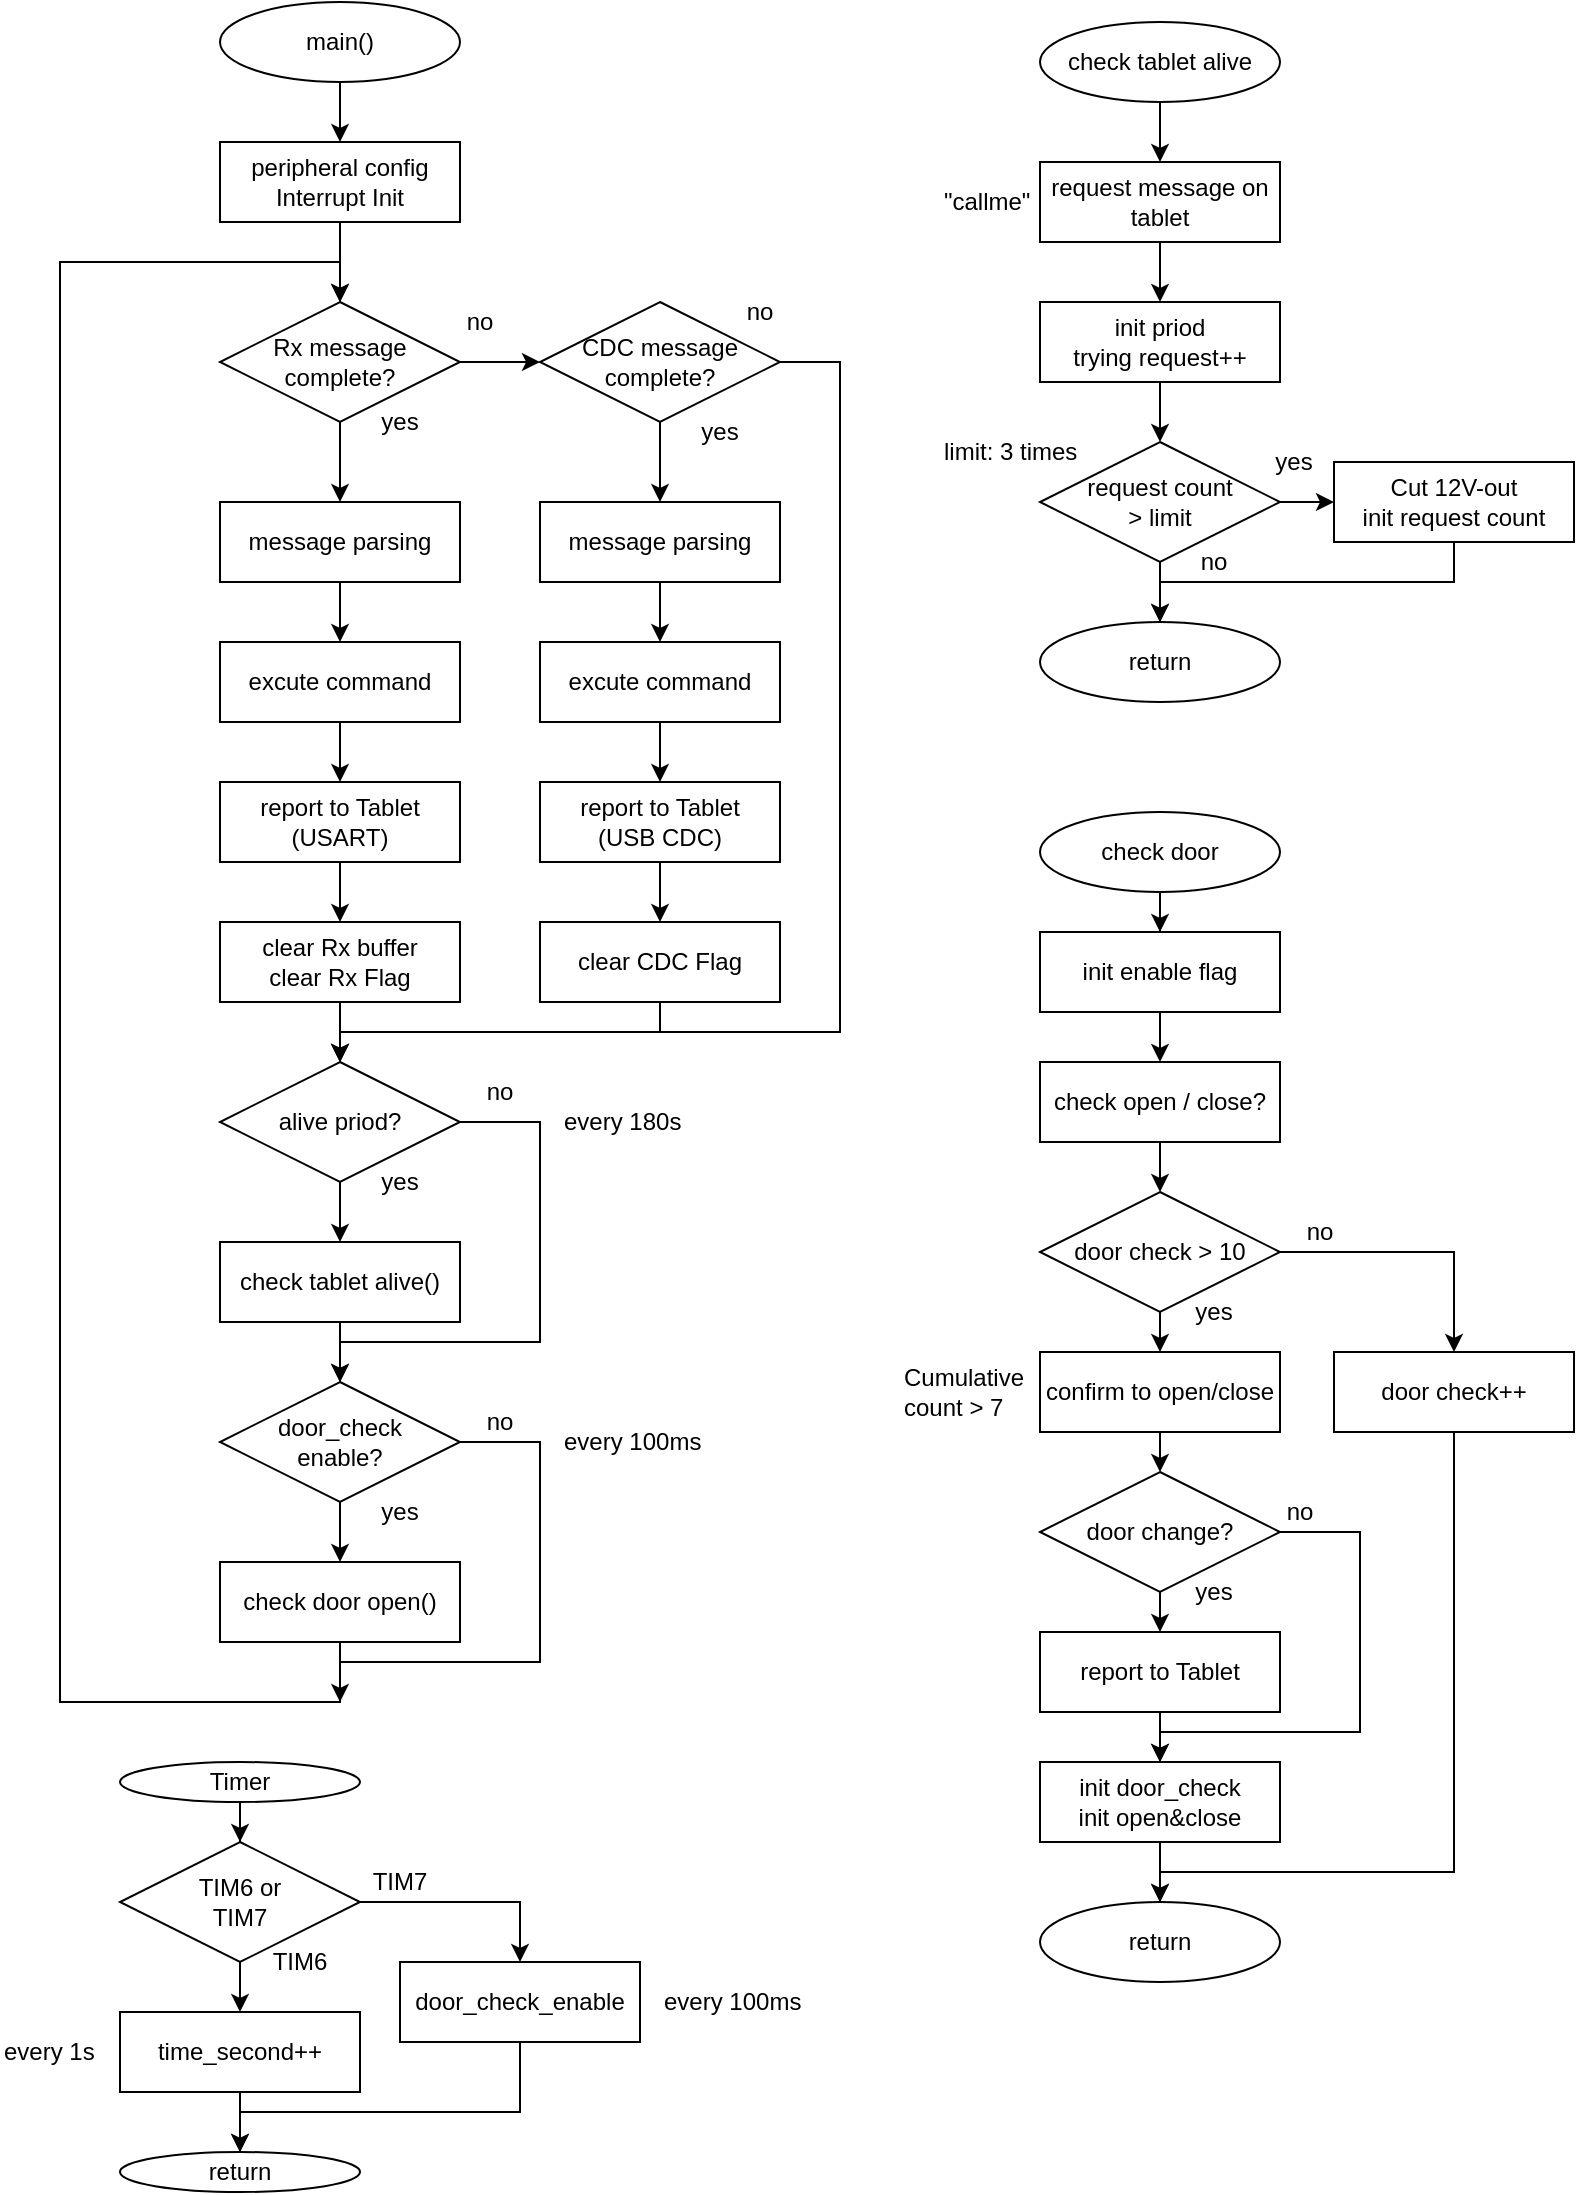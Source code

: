 <mxfile version="12.9.11" type="device"><diagram id="C5RBs43oDa-KdzZeNtuy" name="Page-1"><mxGraphModel dx="1422" dy="833" grid="1" gridSize="10" guides="1" tooltips="1" connect="1" arrows="1" fold="1" page="1" pageScale="1" pageWidth="827" pageHeight="1169" math="0" shadow="0"><root><mxCell id="WIyWlLk6GJQsqaUBKTNV-0"/><mxCell id="WIyWlLk6GJQsqaUBKTNV-1" parent="WIyWlLk6GJQsqaUBKTNV-0"/><mxCell id="1pIIXtpWvIznwaSQJ1Ie-8" style="edgeStyle=orthogonalEdgeStyle;rounded=0;orthogonalLoop=1;jettySize=auto;html=1;" parent="WIyWlLk6GJQsqaUBKTNV-1" source="1pIIXtpWvIznwaSQJ1Ie-1" target="1pIIXtpWvIznwaSQJ1Ie-3" edge="1"><mxGeometry relative="1" as="geometry"/></mxCell><mxCell id="1pIIXtpWvIznwaSQJ1Ie-1" value="main()" style="ellipse;whiteSpace=wrap;html=1;" parent="WIyWlLk6GJQsqaUBKTNV-1" vertex="1"><mxGeometry x="130" y="45" width="120" height="40" as="geometry"/></mxCell><mxCell id="1pIIXtpWvIznwaSQJ1Ie-2" value="" style="edgeStyle=orthogonalEdgeStyle;rounded=0;orthogonalLoop=1;jettySize=auto;html=1;" parent="WIyWlLk6GJQsqaUBKTNV-1" source="1pIIXtpWvIznwaSQJ1Ie-3" target="1pIIXtpWvIznwaSQJ1Ie-5" edge="1"><mxGeometry relative="1" as="geometry"/></mxCell><mxCell id="1pIIXtpWvIznwaSQJ1Ie-3" value="peripheral config&lt;br&gt;Interrupt Init" style="rounded=0;whiteSpace=wrap;html=1;" parent="WIyWlLk6GJQsqaUBKTNV-1" vertex="1"><mxGeometry x="130" y="115" width="120" height="40" as="geometry"/></mxCell><mxCell id="1pIIXtpWvIznwaSQJ1Ie-4" value="" style="edgeStyle=orthogonalEdgeStyle;rounded=0;orthogonalLoop=1;jettySize=auto;html=1;entryX=0.5;entryY=0;entryDx=0;entryDy=0;" parent="WIyWlLk6GJQsqaUBKTNV-1" source="1pIIXtpWvIznwaSQJ1Ie-5" target="1pIIXtpWvIznwaSQJ1Ie-9" edge="1"><mxGeometry relative="1" as="geometry"><mxPoint x="190.059" y="275.029" as="targetPoint"/></mxGeometry></mxCell><mxCell id="c2tWpAJuCB3_hQInEXdW-2" style="edgeStyle=orthogonalEdgeStyle;rounded=0;orthogonalLoop=1;jettySize=auto;html=1;entryX=0;entryY=0.5;entryDx=0;entryDy=0;" edge="1" parent="WIyWlLk6GJQsqaUBKTNV-1" source="1pIIXtpWvIznwaSQJ1Ie-5" target="c2tWpAJuCB3_hQInEXdW-0"><mxGeometry relative="1" as="geometry"/></mxCell><mxCell id="1pIIXtpWvIznwaSQJ1Ie-5" value="Rx message&lt;br&gt;complete?" style="rhombus;whiteSpace=wrap;html=1;" parent="WIyWlLk6GJQsqaUBKTNV-1" vertex="1"><mxGeometry x="130" y="195" width="120" height="60" as="geometry"/></mxCell><mxCell id="1pIIXtpWvIznwaSQJ1Ie-6" value="no" style="text;html=1;strokeColor=none;fillColor=none;align=center;verticalAlign=middle;whiteSpace=wrap;rounded=0;" parent="WIyWlLk6GJQsqaUBKTNV-1" vertex="1"><mxGeometry x="240" y="195" width="40" height="20" as="geometry"/></mxCell><mxCell id="1pIIXtpWvIznwaSQJ1Ie-7" value="yes" style="text;html=1;strokeColor=none;fillColor=none;align=center;verticalAlign=middle;whiteSpace=wrap;rounded=0;" parent="WIyWlLk6GJQsqaUBKTNV-1" vertex="1"><mxGeometry x="200" y="245" width="40" height="20" as="geometry"/></mxCell><mxCell id="1pIIXtpWvIznwaSQJ1Ie-14" style="edgeStyle=orthogonalEdgeStyle;rounded=0;orthogonalLoop=1;jettySize=auto;html=1;entryX=0.5;entryY=0;entryDx=0;entryDy=0;" parent="WIyWlLk6GJQsqaUBKTNV-1" source="1pIIXtpWvIznwaSQJ1Ie-9" target="1pIIXtpWvIznwaSQJ1Ie-15" edge="1"><mxGeometry relative="1" as="geometry"><mxPoint x="190" y="365" as="targetPoint"/></mxGeometry></mxCell><mxCell id="1pIIXtpWvIznwaSQJ1Ie-9" value="message parsing" style="rounded=0;whiteSpace=wrap;html=1;" parent="WIyWlLk6GJQsqaUBKTNV-1" vertex="1"><mxGeometry x="130" y="295" width="120" height="40" as="geometry"/></mxCell><mxCell id="1pIIXtpWvIznwaSQJ1Ie-19" style="edgeStyle=orthogonalEdgeStyle;rounded=0;orthogonalLoop=1;jettySize=auto;html=1;entryX=0.5;entryY=0;entryDx=0;entryDy=0;" parent="WIyWlLk6GJQsqaUBKTNV-1" source="1pIIXtpWvIznwaSQJ1Ie-15" target="1pIIXtpWvIznwaSQJ1Ie-16" edge="1"><mxGeometry relative="1" as="geometry"/></mxCell><mxCell id="1pIIXtpWvIznwaSQJ1Ie-15" value="excute command" style="rounded=0;whiteSpace=wrap;html=1;" parent="WIyWlLk6GJQsqaUBKTNV-1" vertex="1"><mxGeometry x="130" y="365" width="120" height="40" as="geometry"/></mxCell><mxCell id="1pIIXtpWvIznwaSQJ1Ie-20" style="edgeStyle=orthogonalEdgeStyle;rounded=0;orthogonalLoop=1;jettySize=auto;html=1;exitX=0.5;exitY=1;exitDx=0;exitDy=0;entryX=0.5;entryY=0;entryDx=0;entryDy=0;" parent="WIyWlLk6GJQsqaUBKTNV-1" source="1pIIXtpWvIznwaSQJ1Ie-16" target="1pIIXtpWvIznwaSQJ1Ie-17" edge="1"><mxGeometry relative="1" as="geometry"/></mxCell><mxCell id="1pIIXtpWvIznwaSQJ1Ie-16" value="report to Tablet&lt;br&gt;(USART)" style="rounded=0;whiteSpace=wrap;html=1;" parent="WIyWlLk6GJQsqaUBKTNV-1" vertex="1"><mxGeometry x="130" y="435" width="120" height="40" as="geometry"/></mxCell><mxCell id="1pIIXtpWvIznwaSQJ1Ie-24" style="edgeStyle=orthogonalEdgeStyle;rounded=0;orthogonalLoop=1;jettySize=auto;html=1;entryX=0.5;entryY=0;entryDx=0;entryDy=0;" parent="WIyWlLk6GJQsqaUBKTNV-1" source="1pIIXtpWvIznwaSQJ1Ie-17" target="1pIIXtpWvIznwaSQJ1Ie-21" edge="1"><mxGeometry relative="1" as="geometry"/></mxCell><mxCell id="1pIIXtpWvIznwaSQJ1Ie-17" value="clear Rx buffer&lt;br&gt;clear Rx Flag" style="rounded=0;whiteSpace=wrap;html=1;" parent="WIyWlLk6GJQsqaUBKTNV-1" vertex="1"><mxGeometry x="130" y="505" width="120" height="40" as="geometry"/></mxCell><mxCell id="1pIIXtpWvIznwaSQJ1Ie-25" style="edgeStyle=orthogonalEdgeStyle;rounded=0;orthogonalLoop=1;jettySize=auto;html=1;entryX=0.5;entryY=0;entryDx=0;entryDy=0;" parent="WIyWlLk6GJQsqaUBKTNV-1" source="1pIIXtpWvIznwaSQJ1Ie-21" target="1pIIXtpWvIznwaSQJ1Ie-22" edge="1"><mxGeometry relative="1" as="geometry"/></mxCell><mxCell id="1pIIXtpWvIznwaSQJ1Ie-32" style="edgeStyle=orthogonalEdgeStyle;rounded=0;orthogonalLoop=1;jettySize=auto;html=1;entryX=0.5;entryY=0;entryDx=0;entryDy=0;" parent="WIyWlLk6GJQsqaUBKTNV-1" source="1pIIXtpWvIznwaSQJ1Ie-21" target="1pIIXtpWvIznwaSQJ1Ie-26" edge="1"><mxGeometry relative="1" as="geometry"><Array as="points"><mxPoint x="290" y="605"/><mxPoint x="290" y="715"/><mxPoint x="190" y="715"/></Array></mxGeometry></mxCell><mxCell id="1pIIXtpWvIznwaSQJ1Ie-21" value="alive priod?" style="rhombus;whiteSpace=wrap;html=1;" parent="WIyWlLk6GJQsqaUBKTNV-1" vertex="1"><mxGeometry x="130" y="575" width="120" height="60" as="geometry"/></mxCell><mxCell id="1pIIXtpWvIznwaSQJ1Ie-28" style="edgeStyle=orthogonalEdgeStyle;rounded=0;orthogonalLoop=1;jettySize=auto;html=1;entryX=0.5;entryY=0;entryDx=0;entryDy=0;" parent="WIyWlLk6GJQsqaUBKTNV-1" source="1pIIXtpWvIznwaSQJ1Ie-22" target="1pIIXtpWvIznwaSQJ1Ie-26" edge="1"><mxGeometry relative="1" as="geometry"/></mxCell><mxCell id="1pIIXtpWvIznwaSQJ1Ie-22" value="check tablet alive()" style="rounded=0;whiteSpace=wrap;html=1;" parent="WIyWlLk6GJQsqaUBKTNV-1" vertex="1"><mxGeometry x="130" y="665" width="120" height="40" as="geometry"/></mxCell><mxCell id="1pIIXtpWvIznwaSQJ1Ie-29" style="edgeStyle=orthogonalEdgeStyle;rounded=0;orthogonalLoop=1;jettySize=auto;html=1;entryX=0.5;entryY=0;entryDx=0;entryDy=0;" parent="WIyWlLk6GJQsqaUBKTNV-1" source="1pIIXtpWvIznwaSQJ1Ie-26" target="1pIIXtpWvIznwaSQJ1Ie-27" edge="1"><mxGeometry relative="1" as="geometry"/></mxCell><mxCell id="1pIIXtpWvIznwaSQJ1Ie-34" style="edgeStyle=orthogonalEdgeStyle;rounded=0;orthogonalLoop=1;jettySize=auto;html=1;" parent="WIyWlLk6GJQsqaUBKTNV-1" source="1pIIXtpWvIznwaSQJ1Ie-26" edge="1"><mxGeometry relative="1" as="geometry"><mxPoint x="190" y="895" as="targetPoint"/><Array as="points"><mxPoint x="290" y="765"/><mxPoint x="290" y="875"/><mxPoint x="190" y="875"/></Array></mxGeometry></mxCell><mxCell id="1pIIXtpWvIznwaSQJ1Ie-26" value="door_check&lt;br&gt;enable?" style="rhombus;whiteSpace=wrap;html=1;" parent="WIyWlLk6GJQsqaUBKTNV-1" vertex="1"><mxGeometry x="130" y="735" width="120" height="60" as="geometry"/></mxCell><mxCell id="1pIIXtpWvIznwaSQJ1Ie-33" style="edgeStyle=orthogonalEdgeStyle;rounded=0;orthogonalLoop=1;jettySize=auto;html=1;entryX=0.5;entryY=0;entryDx=0;entryDy=0;" parent="WIyWlLk6GJQsqaUBKTNV-1" source="1pIIXtpWvIznwaSQJ1Ie-27" target="1pIIXtpWvIznwaSQJ1Ie-5" edge="1"><mxGeometry relative="1" as="geometry"><Array as="points"><mxPoint x="190" y="895"/><mxPoint x="50" y="895"/><mxPoint x="50" y="175"/><mxPoint x="190" y="175"/></Array></mxGeometry></mxCell><mxCell id="1pIIXtpWvIznwaSQJ1Ie-27" value="check door open()" style="rounded=0;whiteSpace=wrap;html=1;" parent="WIyWlLk6GJQsqaUBKTNV-1" vertex="1"><mxGeometry x="130" y="825" width="120" height="40" as="geometry"/></mxCell><mxCell id="1pIIXtpWvIznwaSQJ1Ie-38" value="yes" style="text;html=1;strokeColor=none;fillColor=none;align=center;verticalAlign=middle;whiteSpace=wrap;rounded=0;" parent="WIyWlLk6GJQsqaUBKTNV-1" vertex="1"><mxGeometry x="200" y="625" width="40" height="20" as="geometry"/></mxCell><mxCell id="1pIIXtpWvIznwaSQJ1Ie-39" value="yes" style="text;html=1;strokeColor=none;fillColor=none;align=center;verticalAlign=middle;whiteSpace=wrap;rounded=0;" parent="WIyWlLk6GJQsqaUBKTNV-1" vertex="1"><mxGeometry x="200" y="790" width="40" height="20" as="geometry"/></mxCell><mxCell id="1pIIXtpWvIznwaSQJ1Ie-40" value="no" style="text;html=1;strokeColor=none;fillColor=none;align=center;verticalAlign=middle;whiteSpace=wrap;rounded=0;" parent="WIyWlLk6GJQsqaUBKTNV-1" vertex="1"><mxGeometry x="250" y="580" width="40" height="20" as="geometry"/></mxCell><mxCell id="1pIIXtpWvIznwaSQJ1Ie-41" value="no" style="text;html=1;strokeColor=none;fillColor=none;align=center;verticalAlign=middle;whiteSpace=wrap;rounded=0;" parent="WIyWlLk6GJQsqaUBKTNV-1" vertex="1"><mxGeometry x="250" y="745" width="40" height="20" as="geometry"/></mxCell><mxCell id="1pIIXtpWvIznwaSQJ1Ie-43" value="every 180s" style="text;html=1;strokeColor=none;fillColor=none;align=left;verticalAlign=middle;whiteSpace=wrap;rounded=0;" parent="WIyWlLk6GJQsqaUBKTNV-1" vertex="1"><mxGeometry x="300" y="585" width="70" height="40" as="geometry"/></mxCell><mxCell id="1pIIXtpWvIznwaSQJ1Ie-44" value="every 100ms" style="text;html=1;strokeColor=none;fillColor=none;align=left;verticalAlign=middle;whiteSpace=wrap;rounded=0;" parent="WIyWlLk6GJQsqaUBKTNV-1" vertex="1"><mxGeometry x="300" y="745" width="80" height="40" as="geometry"/></mxCell><mxCell id="1pIIXtpWvIznwaSQJ1Ie-53" style="edgeStyle=orthogonalEdgeStyle;rounded=0;orthogonalLoop=1;jettySize=auto;html=1;entryX=0.5;entryY=0;entryDx=0;entryDy=0;" parent="WIyWlLk6GJQsqaUBKTNV-1" source="1pIIXtpWvIznwaSQJ1Ie-45" target="1pIIXtpWvIznwaSQJ1Ie-46" edge="1"><mxGeometry relative="1" as="geometry"/></mxCell><mxCell id="1pIIXtpWvIznwaSQJ1Ie-45" value="check tablet alive" style="ellipse;whiteSpace=wrap;html=1;" parent="WIyWlLk6GJQsqaUBKTNV-1" vertex="1"><mxGeometry x="540" y="55" width="120" height="40" as="geometry"/></mxCell><mxCell id="1pIIXtpWvIznwaSQJ1Ie-54" style="edgeStyle=orthogonalEdgeStyle;rounded=0;orthogonalLoop=1;jettySize=auto;html=1;entryX=0.5;entryY=0;entryDx=0;entryDy=0;" parent="WIyWlLk6GJQsqaUBKTNV-1" source="1pIIXtpWvIznwaSQJ1Ie-46" target="1pIIXtpWvIznwaSQJ1Ie-47" edge="1"><mxGeometry relative="1" as="geometry"/></mxCell><mxCell id="1pIIXtpWvIznwaSQJ1Ie-46" value="request message on tablet" style="rounded=0;whiteSpace=wrap;html=1;" parent="WIyWlLk6GJQsqaUBKTNV-1" vertex="1"><mxGeometry x="540" y="125" width="120" height="40" as="geometry"/></mxCell><mxCell id="1pIIXtpWvIznwaSQJ1Ie-55" style="edgeStyle=orthogonalEdgeStyle;rounded=0;orthogonalLoop=1;jettySize=auto;html=1;entryX=0.5;entryY=0;entryDx=0;entryDy=0;" parent="WIyWlLk6GJQsqaUBKTNV-1" source="1pIIXtpWvIznwaSQJ1Ie-47" target="1pIIXtpWvIznwaSQJ1Ie-48" edge="1"><mxGeometry relative="1" as="geometry"/></mxCell><mxCell id="1pIIXtpWvIznwaSQJ1Ie-47" value="init priod&lt;br&gt;trying request++" style="rounded=0;whiteSpace=wrap;html=1;" parent="WIyWlLk6GJQsqaUBKTNV-1" vertex="1"><mxGeometry x="540" y="195" width="120" height="40" as="geometry"/></mxCell><mxCell id="1pIIXtpWvIznwaSQJ1Ie-56" style="edgeStyle=orthogonalEdgeStyle;rounded=0;orthogonalLoop=1;jettySize=auto;html=1;entryX=0.5;entryY=0;entryDx=0;entryDy=0;" parent="WIyWlLk6GJQsqaUBKTNV-1" source="1pIIXtpWvIznwaSQJ1Ie-48" target="1pIIXtpWvIznwaSQJ1Ie-52" edge="1"><mxGeometry relative="1" as="geometry"/></mxCell><mxCell id="1pIIXtpWvIznwaSQJ1Ie-57" style="edgeStyle=orthogonalEdgeStyle;rounded=0;orthogonalLoop=1;jettySize=auto;html=1;entryX=0;entryY=0.5;entryDx=0;entryDy=0;" parent="WIyWlLk6GJQsqaUBKTNV-1" source="1pIIXtpWvIznwaSQJ1Ie-48" target="1pIIXtpWvIznwaSQJ1Ie-49" edge="1"><mxGeometry relative="1" as="geometry"/></mxCell><mxCell id="1pIIXtpWvIznwaSQJ1Ie-48" value="request count&lt;br&gt;&amp;gt; limit" style="rhombus;whiteSpace=wrap;html=1;" parent="WIyWlLk6GJQsqaUBKTNV-1" vertex="1"><mxGeometry x="540" y="265" width="120" height="60" as="geometry"/></mxCell><mxCell id="1pIIXtpWvIznwaSQJ1Ie-58" style="edgeStyle=orthogonalEdgeStyle;rounded=0;orthogonalLoop=1;jettySize=auto;html=1;" parent="WIyWlLk6GJQsqaUBKTNV-1" source="1pIIXtpWvIznwaSQJ1Ie-49" target="1pIIXtpWvIznwaSQJ1Ie-52" edge="1"><mxGeometry relative="1" as="geometry"><Array as="points"><mxPoint x="747" y="335"/><mxPoint x="600" y="335"/></Array></mxGeometry></mxCell><mxCell id="1pIIXtpWvIznwaSQJ1Ie-49" value="Cut 12V-out&lt;br&gt;init request count" style="rounded=0;whiteSpace=wrap;html=1;" parent="WIyWlLk6GJQsqaUBKTNV-1" vertex="1"><mxGeometry x="687" y="275" width="120" height="40" as="geometry"/></mxCell><mxCell id="1pIIXtpWvIznwaSQJ1Ie-52" value="return" style="ellipse;whiteSpace=wrap;html=1;" parent="WIyWlLk6GJQsqaUBKTNV-1" vertex="1"><mxGeometry x="540" y="355" width="120" height="40" as="geometry"/></mxCell><mxCell id="1pIIXtpWvIznwaSQJ1Ie-59" value="yes" style="text;html=1;strokeColor=none;fillColor=none;align=center;verticalAlign=middle;whiteSpace=wrap;rounded=0;" parent="WIyWlLk6GJQsqaUBKTNV-1" vertex="1"><mxGeometry x="647" y="265" width="40" height="20" as="geometry"/></mxCell><mxCell id="1pIIXtpWvIznwaSQJ1Ie-60" value="no" style="text;html=1;strokeColor=none;fillColor=none;align=center;verticalAlign=middle;whiteSpace=wrap;rounded=0;" parent="WIyWlLk6GJQsqaUBKTNV-1" vertex="1"><mxGeometry x="607" y="315" width="40" height="20" as="geometry"/></mxCell><mxCell id="1pIIXtpWvIznwaSQJ1Ie-66" style="edgeStyle=orthogonalEdgeStyle;rounded=0;orthogonalLoop=1;jettySize=auto;html=1;entryX=0.5;entryY=0;entryDx=0;entryDy=0;" parent="WIyWlLk6GJQsqaUBKTNV-1" source="1pIIXtpWvIznwaSQJ1Ie-61" target="1pIIXtpWvIznwaSQJ1Ie-62" edge="1"><mxGeometry relative="1" as="geometry"/></mxCell><mxCell id="1pIIXtpWvIznwaSQJ1Ie-61" value="check door" style="ellipse;whiteSpace=wrap;html=1;" parent="WIyWlLk6GJQsqaUBKTNV-1" vertex="1"><mxGeometry x="540" y="450" width="120" height="40" as="geometry"/></mxCell><mxCell id="1pIIXtpWvIznwaSQJ1Ie-67" style="edgeStyle=orthogonalEdgeStyle;rounded=0;orthogonalLoop=1;jettySize=auto;html=1;entryX=0.5;entryY=0;entryDx=0;entryDy=0;" parent="WIyWlLk6GJQsqaUBKTNV-1" source="1pIIXtpWvIznwaSQJ1Ie-62" edge="1"><mxGeometry relative="1" as="geometry"><mxPoint x="600" y="575" as="targetPoint"/></mxGeometry></mxCell><mxCell id="1pIIXtpWvIznwaSQJ1Ie-62" value="init enable flag" style="rounded=0;whiteSpace=wrap;html=1;" parent="WIyWlLk6GJQsqaUBKTNV-1" vertex="1"><mxGeometry x="540" y="510" width="120" height="40" as="geometry"/></mxCell><mxCell id="1pIIXtpWvIznwaSQJ1Ie-85" style="edgeStyle=orthogonalEdgeStyle;rounded=0;orthogonalLoop=1;jettySize=auto;html=1;exitX=0.5;exitY=1;exitDx=0;exitDy=0;entryX=0.5;entryY=0;entryDx=0;entryDy=0;" parent="WIyWlLk6GJQsqaUBKTNV-1" source="1pIIXtpWvIznwaSQJ1Ie-72" target="1pIIXtpWvIznwaSQJ1Ie-73" edge="1"><mxGeometry relative="1" as="geometry"/></mxCell><mxCell id="1pIIXtpWvIznwaSQJ1Ie-92" style="edgeStyle=orthogonalEdgeStyle;rounded=0;orthogonalLoop=1;jettySize=auto;html=1;" parent="WIyWlLk6GJQsqaUBKTNV-1" source="1pIIXtpWvIznwaSQJ1Ie-72" target="1pIIXtpWvIznwaSQJ1Ie-91" edge="1"><mxGeometry relative="1" as="geometry"/></mxCell><mxCell id="1pIIXtpWvIznwaSQJ1Ie-72" value="door check &amp;gt; 10" style="rhombus;whiteSpace=wrap;html=1;" parent="WIyWlLk6GJQsqaUBKTNV-1" vertex="1"><mxGeometry x="540" y="640" width="120" height="60" as="geometry"/></mxCell><mxCell id="1pIIXtpWvIznwaSQJ1Ie-86" style="edgeStyle=orthogonalEdgeStyle;rounded=0;orthogonalLoop=1;jettySize=auto;html=1;exitX=0.5;exitY=1;exitDx=0;exitDy=0;entryX=0.5;entryY=0;entryDx=0;entryDy=0;" parent="WIyWlLk6GJQsqaUBKTNV-1" source="1pIIXtpWvIznwaSQJ1Ie-73" target="1pIIXtpWvIznwaSQJ1Ie-82" edge="1"><mxGeometry relative="1" as="geometry"/></mxCell><mxCell id="1pIIXtpWvIznwaSQJ1Ie-73" value="confirm to open/close" style="rounded=0;whiteSpace=wrap;html=1;" parent="WIyWlLk6GJQsqaUBKTNV-1" vertex="1"><mxGeometry x="540" y="720" width="120" height="40" as="geometry"/></mxCell><mxCell id="1pIIXtpWvIznwaSQJ1Ie-84" style="edgeStyle=orthogonalEdgeStyle;rounded=0;orthogonalLoop=1;jettySize=auto;html=1;entryX=0.5;entryY=0;entryDx=0;entryDy=0;" parent="WIyWlLk6GJQsqaUBKTNV-1" source="1pIIXtpWvIznwaSQJ1Ie-81" target="1pIIXtpWvIznwaSQJ1Ie-72" edge="1"><mxGeometry relative="1" as="geometry"/></mxCell><mxCell id="1pIIXtpWvIznwaSQJ1Ie-81" value="check open / close?" style="rounded=0;whiteSpace=wrap;html=1;" parent="WIyWlLk6GJQsqaUBKTNV-1" vertex="1"><mxGeometry x="540" y="575" width="120" height="40" as="geometry"/></mxCell><mxCell id="1pIIXtpWvIznwaSQJ1Ie-87" style="edgeStyle=orthogonalEdgeStyle;rounded=0;orthogonalLoop=1;jettySize=auto;html=1;exitX=0.5;exitY=1;exitDx=0;exitDy=0;entryX=0.5;entryY=0;entryDx=0;entryDy=0;" parent="WIyWlLk6GJQsqaUBKTNV-1" source="1pIIXtpWvIznwaSQJ1Ie-82" target="1pIIXtpWvIznwaSQJ1Ie-83" edge="1"><mxGeometry relative="1" as="geometry"/></mxCell><mxCell id="1pIIXtpWvIznwaSQJ1Ie-100" style="edgeStyle=orthogonalEdgeStyle;rounded=0;orthogonalLoop=1;jettySize=auto;html=1;" parent="WIyWlLk6GJQsqaUBKTNV-1" source="1pIIXtpWvIznwaSQJ1Ie-82" target="1pIIXtpWvIznwaSQJ1Ie-97" edge="1"><mxGeometry relative="1" as="geometry"><Array as="points"><mxPoint x="700" y="810"/><mxPoint x="700" y="910"/><mxPoint x="600" y="910"/></Array></mxGeometry></mxCell><mxCell id="1pIIXtpWvIznwaSQJ1Ie-82" value="door change?" style="rhombus;whiteSpace=wrap;html=1;" parent="WIyWlLk6GJQsqaUBKTNV-1" vertex="1"><mxGeometry x="540" y="780" width="120" height="60" as="geometry"/></mxCell><mxCell id="1pIIXtpWvIznwaSQJ1Ie-98" style="edgeStyle=orthogonalEdgeStyle;rounded=0;orthogonalLoop=1;jettySize=auto;html=1;entryX=0.5;entryY=0;entryDx=0;entryDy=0;" parent="WIyWlLk6GJQsqaUBKTNV-1" source="1pIIXtpWvIznwaSQJ1Ie-83" target="1pIIXtpWvIznwaSQJ1Ie-97" edge="1"><mxGeometry relative="1" as="geometry"/></mxCell><mxCell id="1pIIXtpWvIznwaSQJ1Ie-83" value="report to Tablet" style="rounded=0;whiteSpace=wrap;html=1;" parent="WIyWlLk6GJQsqaUBKTNV-1" vertex="1"><mxGeometry x="540" y="860" width="120" height="40" as="geometry"/></mxCell><mxCell id="1pIIXtpWvIznwaSQJ1Ie-88" value="return" style="ellipse;whiteSpace=wrap;html=1;" parent="WIyWlLk6GJQsqaUBKTNV-1" vertex="1"><mxGeometry x="540" y="995" width="120" height="40" as="geometry"/></mxCell><mxCell id="1pIIXtpWvIznwaSQJ1Ie-94" style="edgeStyle=orthogonalEdgeStyle;rounded=0;orthogonalLoop=1;jettySize=auto;html=1;" parent="WIyWlLk6GJQsqaUBKTNV-1" source="1pIIXtpWvIznwaSQJ1Ie-91" target="1pIIXtpWvIznwaSQJ1Ie-88" edge="1"><mxGeometry relative="1" as="geometry"><Array as="points"><mxPoint x="747" y="980"/><mxPoint x="600" y="980"/></Array></mxGeometry></mxCell><mxCell id="1pIIXtpWvIznwaSQJ1Ie-91" value="door check++" style="rounded=0;whiteSpace=wrap;html=1;" parent="WIyWlLk6GJQsqaUBKTNV-1" vertex="1"><mxGeometry x="687" y="720" width="120" height="40" as="geometry"/></mxCell><mxCell id="1pIIXtpWvIznwaSQJ1Ie-95" value="no" style="text;html=1;strokeColor=none;fillColor=none;align=center;verticalAlign=middle;whiteSpace=wrap;rounded=0;" parent="WIyWlLk6GJQsqaUBKTNV-1" vertex="1"><mxGeometry x="660" y="650" width="40" height="20" as="geometry"/></mxCell><mxCell id="1pIIXtpWvIznwaSQJ1Ie-96" value="yes" style="text;html=1;strokeColor=none;fillColor=none;align=center;verticalAlign=middle;whiteSpace=wrap;rounded=0;" parent="WIyWlLk6GJQsqaUBKTNV-1" vertex="1"><mxGeometry x="607" y="690" width="40" height="20" as="geometry"/></mxCell><mxCell id="1pIIXtpWvIznwaSQJ1Ie-99" style="edgeStyle=orthogonalEdgeStyle;rounded=0;orthogonalLoop=1;jettySize=auto;html=1;" parent="WIyWlLk6GJQsqaUBKTNV-1" source="1pIIXtpWvIznwaSQJ1Ie-97" target="1pIIXtpWvIznwaSQJ1Ie-88" edge="1"><mxGeometry relative="1" as="geometry"/></mxCell><mxCell id="1pIIXtpWvIznwaSQJ1Ie-97" value="init door_check&lt;br&gt;init open&amp;amp;close" style="rounded=0;whiteSpace=wrap;html=1;" parent="WIyWlLk6GJQsqaUBKTNV-1" vertex="1"><mxGeometry x="540" y="925" width="120" height="40" as="geometry"/></mxCell><mxCell id="1pIIXtpWvIznwaSQJ1Ie-101" value="yes" style="text;html=1;strokeColor=none;fillColor=none;align=center;verticalAlign=middle;whiteSpace=wrap;rounded=0;" parent="WIyWlLk6GJQsqaUBKTNV-1" vertex="1"><mxGeometry x="607" y="830" width="40" height="20" as="geometry"/></mxCell><mxCell id="1pIIXtpWvIznwaSQJ1Ie-102" value="no" style="text;html=1;strokeColor=none;fillColor=none;align=center;verticalAlign=middle;whiteSpace=wrap;rounded=0;" parent="WIyWlLk6GJQsqaUBKTNV-1" vertex="1"><mxGeometry x="650" y="790" width="40" height="20" as="geometry"/></mxCell><mxCell id="1pIIXtpWvIznwaSQJ1Ie-103" value="&lt;font style=&quot;font-size: 12px&quot;&gt;&lt;span style=&quot;font-family: inherit&quot;&gt;Cumulative count&lt;/span&gt;&amp;nbsp;&amp;gt; 7&lt;/font&gt;" style="text;html=1;strokeColor=none;fillColor=none;align=left;verticalAlign=middle;whiteSpace=wrap;rounded=0;" parent="WIyWlLk6GJQsqaUBKTNV-1" vertex="1"><mxGeometry x="470" y="720" width="90" height="40" as="geometry"/></mxCell><mxCell id="1pIIXtpWvIznwaSQJ1Ie-111" style="edgeStyle=orthogonalEdgeStyle;rounded=0;orthogonalLoop=1;jettySize=auto;html=1;entryX=0.5;entryY=0;entryDx=0;entryDy=0;" parent="WIyWlLk6GJQsqaUBKTNV-1" source="1pIIXtpWvIznwaSQJ1Ie-105" target="1pIIXtpWvIznwaSQJ1Ie-106" edge="1"><mxGeometry relative="1" as="geometry"/></mxCell><mxCell id="1pIIXtpWvIznwaSQJ1Ie-105" value="Timer" style="ellipse;whiteSpace=wrap;html=1;" parent="WIyWlLk6GJQsqaUBKTNV-1" vertex="1"><mxGeometry x="80" y="925" width="120" height="20" as="geometry"/></mxCell><mxCell id="1pIIXtpWvIznwaSQJ1Ie-109" style="edgeStyle=orthogonalEdgeStyle;rounded=0;orthogonalLoop=1;jettySize=auto;html=1;entryX=0.5;entryY=0;entryDx=0;entryDy=0;" parent="WIyWlLk6GJQsqaUBKTNV-1" source="1pIIXtpWvIznwaSQJ1Ie-106" target="1pIIXtpWvIznwaSQJ1Ie-107" edge="1"><mxGeometry relative="1" as="geometry"/></mxCell><mxCell id="1pIIXtpWvIznwaSQJ1Ie-110" style="edgeStyle=orthogonalEdgeStyle;rounded=0;orthogonalLoop=1;jettySize=auto;html=1;entryX=0.5;entryY=0;entryDx=0;entryDy=0;" parent="WIyWlLk6GJQsqaUBKTNV-1" source="1pIIXtpWvIznwaSQJ1Ie-106" target="1pIIXtpWvIznwaSQJ1Ie-108" edge="1"><mxGeometry relative="1" as="geometry"/></mxCell><mxCell id="1pIIXtpWvIznwaSQJ1Ie-106" value="TIM6 or&lt;br&gt;TIM7" style="rhombus;whiteSpace=wrap;html=1;" parent="WIyWlLk6GJQsqaUBKTNV-1" vertex="1"><mxGeometry x="80" y="965" width="120" height="60" as="geometry"/></mxCell><mxCell id="1pIIXtpWvIznwaSQJ1Ie-113" style="edgeStyle=orthogonalEdgeStyle;rounded=0;orthogonalLoop=1;jettySize=auto;html=1;" parent="WIyWlLk6GJQsqaUBKTNV-1" source="1pIIXtpWvIznwaSQJ1Ie-107" target="1pIIXtpWvIznwaSQJ1Ie-112" edge="1"><mxGeometry relative="1" as="geometry"/></mxCell><mxCell id="1pIIXtpWvIznwaSQJ1Ie-107" value="time_second++" style="rounded=0;whiteSpace=wrap;html=1;" parent="WIyWlLk6GJQsqaUBKTNV-1" vertex="1"><mxGeometry x="80" y="1050" width="120" height="40" as="geometry"/></mxCell><mxCell id="1pIIXtpWvIznwaSQJ1Ie-114" style="edgeStyle=orthogonalEdgeStyle;rounded=0;orthogonalLoop=1;jettySize=auto;html=1;" parent="WIyWlLk6GJQsqaUBKTNV-1" source="1pIIXtpWvIznwaSQJ1Ie-108" target="1pIIXtpWvIznwaSQJ1Ie-112" edge="1"><mxGeometry relative="1" as="geometry"><Array as="points"><mxPoint x="280" y="1100"/><mxPoint x="140" y="1100"/></Array></mxGeometry></mxCell><mxCell id="1pIIXtpWvIznwaSQJ1Ie-108" value="door_check_enable" style="rounded=0;whiteSpace=wrap;html=1;" parent="WIyWlLk6GJQsqaUBKTNV-1" vertex="1"><mxGeometry x="220" y="1025" width="120" height="40" as="geometry"/></mxCell><mxCell id="1pIIXtpWvIznwaSQJ1Ie-112" value="return" style="ellipse;whiteSpace=wrap;html=1;" parent="WIyWlLk6GJQsqaUBKTNV-1" vertex="1"><mxGeometry x="80" y="1120" width="120" height="20" as="geometry"/></mxCell><mxCell id="1pIIXtpWvIznwaSQJ1Ie-115" value="TIM6" style="text;html=1;strokeColor=none;fillColor=none;align=center;verticalAlign=middle;whiteSpace=wrap;rounded=0;" parent="WIyWlLk6GJQsqaUBKTNV-1" vertex="1"><mxGeometry x="150" y="1015" width="40" height="20" as="geometry"/></mxCell><mxCell id="1pIIXtpWvIznwaSQJ1Ie-116" value="TIM7" style="text;html=1;strokeColor=none;fillColor=none;align=center;verticalAlign=middle;whiteSpace=wrap;rounded=0;" parent="WIyWlLk6GJQsqaUBKTNV-1" vertex="1"><mxGeometry x="200" y="975" width="40" height="20" as="geometry"/></mxCell><mxCell id="1pIIXtpWvIznwaSQJ1Ie-117" value="every 100ms" style="text;html=1;strokeColor=none;fillColor=none;align=left;verticalAlign=middle;whiteSpace=wrap;rounded=0;" parent="WIyWlLk6GJQsqaUBKTNV-1" vertex="1"><mxGeometry x="350" y="1025" width="80" height="40" as="geometry"/></mxCell><mxCell id="1pIIXtpWvIznwaSQJ1Ie-118" value="every 1s" style="text;html=1;strokeColor=none;fillColor=none;align=left;verticalAlign=middle;whiteSpace=wrap;rounded=0;" parent="WIyWlLk6GJQsqaUBKTNV-1" vertex="1"><mxGeometry x="20" y="1050" width="70" height="40" as="geometry"/></mxCell><mxCell id="1pIIXtpWvIznwaSQJ1Ie-119" value="limit: 3 times" style="text;html=1;strokeColor=none;fillColor=none;align=left;verticalAlign=middle;whiteSpace=wrap;rounded=0;" parent="WIyWlLk6GJQsqaUBKTNV-1" vertex="1"><mxGeometry x="490" y="250" width="80" height="40" as="geometry"/></mxCell><mxCell id="1pIIXtpWvIznwaSQJ1Ie-124" value="&quot;callme&quot;" style="text;html=1;strokeColor=none;fillColor=none;align=left;verticalAlign=middle;whiteSpace=wrap;rounded=0;" parent="WIyWlLk6GJQsqaUBKTNV-1" vertex="1"><mxGeometry x="490" y="125" width="80" height="40" as="geometry"/></mxCell><mxCell id="c2tWpAJuCB3_hQInEXdW-1" style="edgeStyle=orthogonalEdgeStyle;rounded=0;orthogonalLoop=1;jettySize=auto;html=1;" edge="1" parent="WIyWlLk6GJQsqaUBKTNV-1" source="c2tWpAJuCB3_hQInEXdW-0" target="1pIIXtpWvIznwaSQJ1Ie-21"><mxGeometry relative="1" as="geometry"><Array as="points"><mxPoint x="440" y="225"/><mxPoint x="440" y="560"/><mxPoint x="190" y="560"/></Array></mxGeometry></mxCell><mxCell id="c2tWpAJuCB3_hQInEXdW-6" style="edgeStyle=orthogonalEdgeStyle;rounded=0;orthogonalLoop=1;jettySize=auto;html=1;entryX=0.5;entryY=0;entryDx=0;entryDy=0;" edge="1" parent="WIyWlLk6GJQsqaUBKTNV-1" source="c2tWpAJuCB3_hQInEXdW-0" target="c2tWpAJuCB3_hQInEXdW-3"><mxGeometry relative="1" as="geometry"/></mxCell><mxCell id="c2tWpAJuCB3_hQInEXdW-0" value="CDC message&lt;br&gt;complete?" style="rhombus;whiteSpace=wrap;html=1;" vertex="1" parent="WIyWlLk6GJQsqaUBKTNV-1"><mxGeometry x="290" y="195" width="120" height="60" as="geometry"/></mxCell><mxCell id="c2tWpAJuCB3_hQInEXdW-7" style="edgeStyle=orthogonalEdgeStyle;rounded=0;orthogonalLoop=1;jettySize=auto;html=1;entryX=0.5;entryY=0;entryDx=0;entryDy=0;" edge="1" parent="WIyWlLk6GJQsqaUBKTNV-1" source="c2tWpAJuCB3_hQInEXdW-3" target="c2tWpAJuCB3_hQInEXdW-4"><mxGeometry relative="1" as="geometry"/></mxCell><mxCell id="c2tWpAJuCB3_hQInEXdW-3" value="message parsing" style="rounded=0;whiteSpace=wrap;html=1;" vertex="1" parent="WIyWlLk6GJQsqaUBKTNV-1"><mxGeometry x="290" y="295" width="120" height="40" as="geometry"/></mxCell><mxCell id="c2tWpAJuCB3_hQInEXdW-8" style="edgeStyle=orthogonalEdgeStyle;rounded=0;orthogonalLoop=1;jettySize=auto;html=1;entryX=0.5;entryY=0;entryDx=0;entryDy=0;" edge="1" parent="WIyWlLk6GJQsqaUBKTNV-1" source="c2tWpAJuCB3_hQInEXdW-4" target="c2tWpAJuCB3_hQInEXdW-5"><mxGeometry relative="1" as="geometry"/></mxCell><mxCell id="c2tWpAJuCB3_hQInEXdW-4" value="excute command" style="rounded=0;whiteSpace=wrap;html=1;" vertex="1" parent="WIyWlLk6GJQsqaUBKTNV-1"><mxGeometry x="290" y="365" width="120" height="40" as="geometry"/></mxCell><mxCell id="c2tWpAJuCB3_hQInEXdW-12" style="edgeStyle=orthogonalEdgeStyle;rounded=0;orthogonalLoop=1;jettySize=auto;html=1;entryX=0.5;entryY=0;entryDx=0;entryDy=0;" edge="1" parent="WIyWlLk6GJQsqaUBKTNV-1" source="c2tWpAJuCB3_hQInEXdW-5" target="c2tWpAJuCB3_hQInEXdW-11"><mxGeometry relative="1" as="geometry"/></mxCell><mxCell id="c2tWpAJuCB3_hQInEXdW-5" value="report to Tablet&lt;br&gt;(USB CDC)" style="rounded=0;whiteSpace=wrap;html=1;" vertex="1" parent="WIyWlLk6GJQsqaUBKTNV-1"><mxGeometry x="290" y="435" width="120" height="40" as="geometry"/></mxCell><mxCell id="c2tWpAJuCB3_hQInEXdW-9" value="yes" style="text;html=1;strokeColor=none;fillColor=none;align=center;verticalAlign=middle;whiteSpace=wrap;rounded=0;" vertex="1" parent="WIyWlLk6GJQsqaUBKTNV-1"><mxGeometry x="360" y="250" width="40" height="20" as="geometry"/></mxCell><mxCell id="c2tWpAJuCB3_hQInEXdW-10" value="no" style="text;html=1;strokeColor=none;fillColor=none;align=center;verticalAlign=middle;whiteSpace=wrap;rounded=0;" vertex="1" parent="WIyWlLk6GJQsqaUBKTNV-1"><mxGeometry x="380" y="190" width="40" height="20" as="geometry"/></mxCell><mxCell id="c2tWpAJuCB3_hQInEXdW-13" style="edgeStyle=orthogonalEdgeStyle;rounded=0;orthogonalLoop=1;jettySize=auto;html=1;" edge="1" parent="WIyWlLk6GJQsqaUBKTNV-1" source="c2tWpAJuCB3_hQInEXdW-11" target="1pIIXtpWvIznwaSQJ1Ie-21"><mxGeometry relative="1" as="geometry"><Array as="points"><mxPoint x="350" y="560"/><mxPoint x="190" y="560"/></Array></mxGeometry></mxCell><mxCell id="c2tWpAJuCB3_hQInEXdW-11" value="clear CDC Flag" style="rounded=0;whiteSpace=wrap;html=1;" vertex="1" parent="WIyWlLk6GJQsqaUBKTNV-1"><mxGeometry x="290" y="505" width="120" height="40" as="geometry"/></mxCell></root></mxGraphModel></diagram></mxfile>